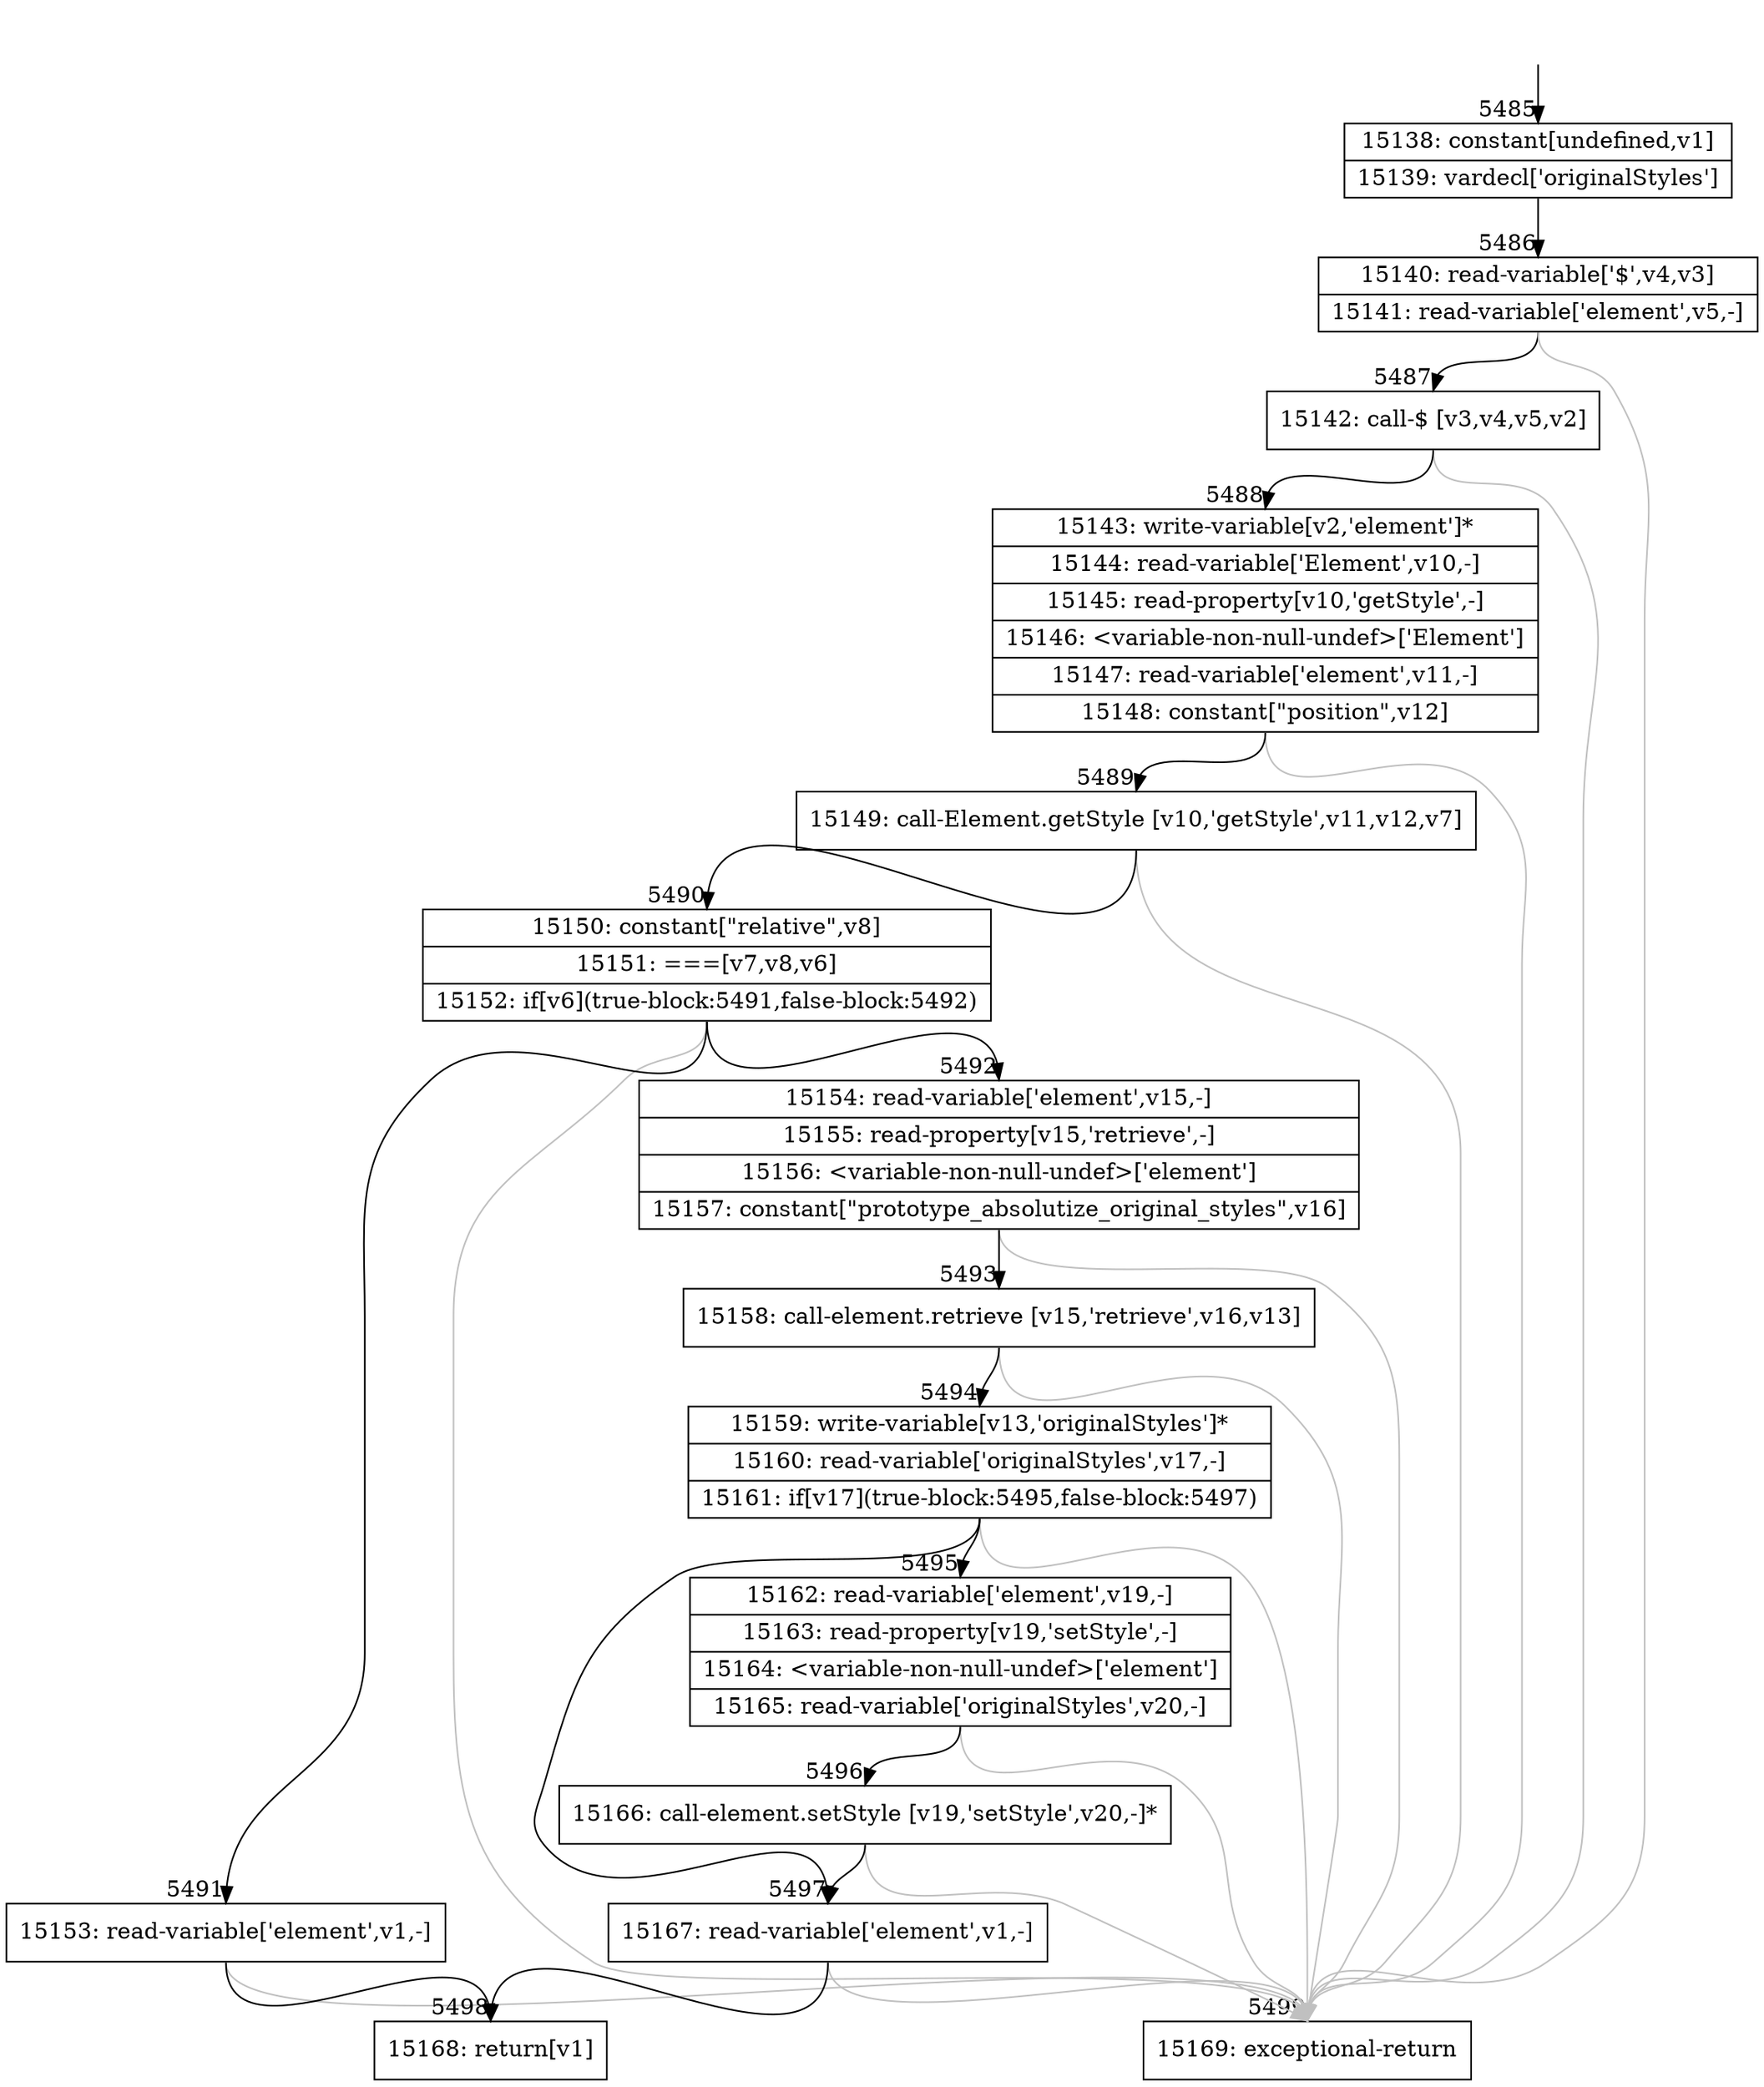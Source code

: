 digraph {
rankdir="TD"
BB_entry437[shape=none,label=""];
BB_entry437 -> BB5485 [tailport=s, headport=n, headlabel="    5485"]
BB5485 [shape=record label="{15138: constant[undefined,v1]|15139: vardecl['originalStyles']}" ] 
BB5485 -> BB5486 [tailport=s, headport=n, headlabel="      5486"]
BB5486 [shape=record label="{15140: read-variable['$',v4,v3]|15141: read-variable['element',v5,-]}" ] 
BB5486 -> BB5487 [tailport=s, headport=n, headlabel="      5487"]
BB5486 -> BB5499 [tailport=s, headport=n, color=gray, headlabel="      5499"]
BB5487 [shape=record label="{15142: call-$ [v3,v4,v5,v2]}" ] 
BB5487 -> BB5488 [tailport=s, headport=n, headlabel="      5488"]
BB5487 -> BB5499 [tailport=s, headport=n, color=gray]
BB5488 [shape=record label="{15143: write-variable[v2,'element']*|15144: read-variable['Element',v10,-]|15145: read-property[v10,'getStyle',-]|15146: \<variable-non-null-undef\>['Element']|15147: read-variable['element',v11,-]|15148: constant[\"position\",v12]}" ] 
BB5488 -> BB5489 [tailport=s, headport=n, headlabel="      5489"]
BB5488 -> BB5499 [tailport=s, headport=n, color=gray]
BB5489 [shape=record label="{15149: call-Element.getStyle [v10,'getStyle',v11,v12,v7]}" ] 
BB5489 -> BB5490 [tailport=s, headport=n, headlabel="      5490"]
BB5489 -> BB5499 [tailport=s, headport=n, color=gray]
BB5490 [shape=record label="{15150: constant[\"relative\",v8]|15151: ===[v7,v8,v6]|15152: if[v6](true-block:5491,false-block:5492)}" ] 
BB5490 -> BB5491 [tailport=s, headport=n, headlabel="      5491"]
BB5490 -> BB5492 [tailport=s, headport=n, headlabel="      5492"]
BB5490 -> BB5499 [tailport=s, headport=n, color=gray]
BB5491 [shape=record label="{15153: read-variable['element',v1,-]}" ] 
BB5491 -> BB5498 [tailport=s, headport=n, headlabel="      5498"]
BB5491 -> BB5499 [tailport=s, headport=n, color=gray]
BB5492 [shape=record label="{15154: read-variable['element',v15,-]|15155: read-property[v15,'retrieve',-]|15156: \<variable-non-null-undef\>['element']|15157: constant[\"prototype_absolutize_original_styles\",v16]}" ] 
BB5492 -> BB5493 [tailport=s, headport=n, headlabel="      5493"]
BB5492 -> BB5499 [tailport=s, headport=n, color=gray]
BB5493 [shape=record label="{15158: call-element.retrieve [v15,'retrieve',v16,v13]}" ] 
BB5493 -> BB5494 [tailport=s, headport=n, headlabel="      5494"]
BB5493 -> BB5499 [tailport=s, headport=n, color=gray]
BB5494 [shape=record label="{15159: write-variable[v13,'originalStyles']*|15160: read-variable['originalStyles',v17,-]|15161: if[v17](true-block:5495,false-block:5497)}" ] 
BB5494 -> BB5495 [tailport=s, headport=n, headlabel="      5495"]
BB5494 -> BB5497 [tailport=s, headport=n, headlabel="      5497"]
BB5494 -> BB5499 [tailport=s, headport=n, color=gray]
BB5495 [shape=record label="{15162: read-variable['element',v19,-]|15163: read-property[v19,'setStyle',-]|15164: \<variable-non-null-undef\>['element']|15165: read-variable['originalStyles',v20,-]}" ] 
BB5495 -> BB5496 [tailport=s, headport=n, headlabel="      5496"]
BB5495 -> BB5499 [tailport=s, headport=n, color=gray]
BB5496 [shape=record label="{15166: call-element.setStyle [v19,'setStyle',v20,-]*}" ] 
BB5496 -> BB5497 [tailport=s, headport=n]
BB5496 -> BB5499 [tailport=s, headport=n, color=gray]
BB5497 [shape=record label="{15167: read-variable['element',v1,-]}" ] 
BB5497 -> BB5498 [tailport=s, headport=n]
BB5497 -> BB5499 [tailport=s, headport=n, color=gray]
BB5498 [shape=record label="{15168: return[v1]}" ] 
BB5499 [shape=record label="{15169: exceptional-return}" ] 
//#$~ 4184
}
